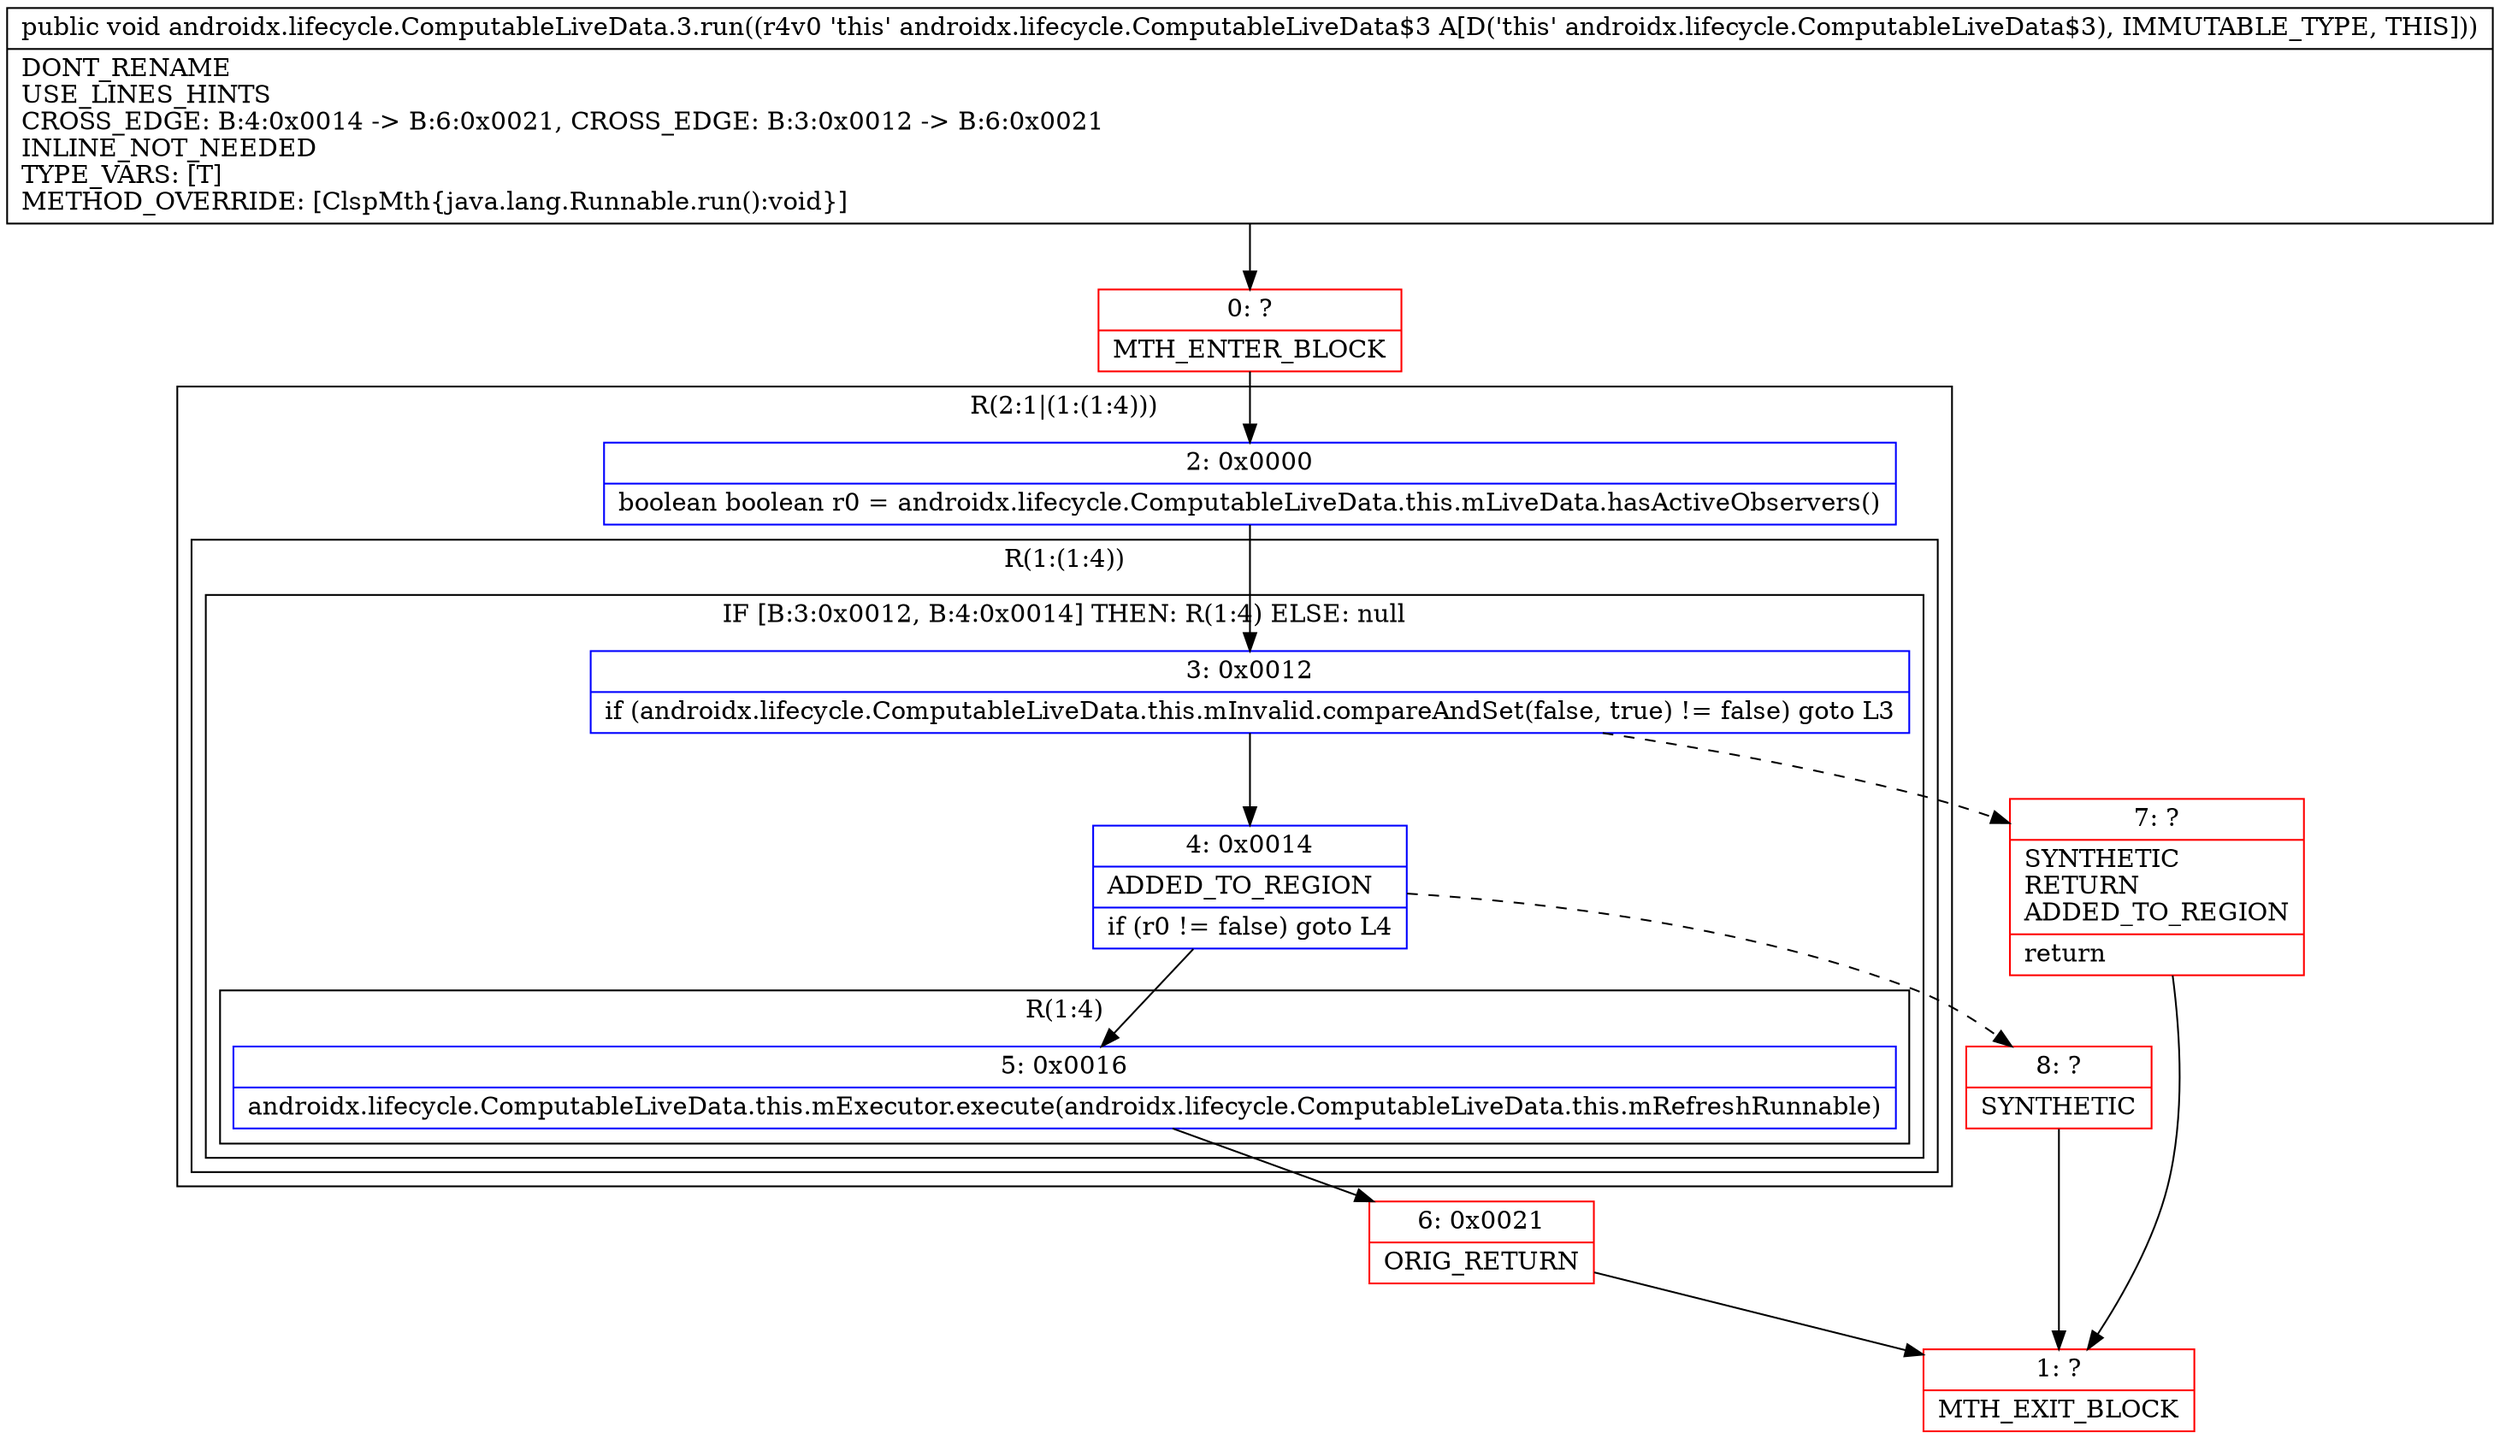 digraph "CFG forandroidx.lifecycle.ComputableLiveData.3.run()V" {
subgraph cluster_Region_1818194220 {
label = "R(2:1|(1:(1:4)))";
node [shape=record,color=blue];
Node_2 [shape=record,label="{2\:\ 0x0000|boolean boolean r0 = androidx.lifecycle.ComputableLiveData.this.mLiveData.hasActiveObservers()\l}"];
subgraph cluster_Region_484900956 {
label = "R(1:(1:4))";
node [shape=record,color=blue];
subgraph cluster_IfRegion_1618987516 {
label = "IF [B:3:0x0012, B:4:0x0014] THEN: R(1:4) ELSE: null";
node [shape=record,color=blue];
Node_3 [shape=record,label="{3\:\ 0x0012|if (androidx.lifecycle.ComputableLiveData.this.mInvalid.compareAndSet(false, true) != false) goto L3\l}"];
Node_4 [shape=record,label="{4\:\ 0x0014|ADDED_TO_REGION\l|if (r0 != false) goto L4\l}"];
subgraph cluster_Region_733034476 {
label = "R(1:4)";
node [shape=record,color=blue];
Node_5 [shape=record,label="{5\:\ 0x0016|androidx.lifecycle.ComputableLiveData.this.mExecutor.execute(androidx.lifecycle.ComputableLiveData.this.mRefreshRunnable)\l}"];
}
}
}
}
Node_0 [shape=record,color=red,label="{0\:\ ?|MTH_ENTER_BLOCK\l}"];
Node_6 [shape=record,color=red,label="{6\:\ 0x0021|ORIG_RETURN\l}"];
Node_1 [shape=record,color=red,label="{1\:\ ?|MTH_EXIT_BLOCK\l}"];
Node_8 [shape=record,color=red,label="{8\:\ ?|SYNTHETIC\l}"];
Node_7 [shape=record,color=red,label="{7\:\ ?|SYNTHETIC\lRETURN\lADDED_TO_REGION\l|return\l}"];
MethodNode[shape=record,label="{public void androidx.lifecycle.ComputableLiveData.3.run((r4v0 'this' androidx.lifecycle.ComputableLiveData$3 A[D('this' androidx.lifecycle.ComputableLiveData$3), IMMUTABLE_TYPE, THIS]))  | DONT_RENAME\lUSE_LINES_HINTS\lCROSS_EDGE: B:4:0x0014 \-\> B:6:0x0021, CROSS_EDGE: B:3:0x0012 \-\> B:6:0x0021\lINLINE_NOT_NEEDED\lTYPE_VARS: [T]\lMETHOD_OVERRIDE: [ClspMth\{java.lang.Runnable.run():void\}]\l}"];
MethodNode -> Node_0;Node_2 -> Node_3;
Node_3 -> Node_4;
Node_3 -> Node_7[style=dashed];
Node_4 -> Node_5;
Node_4 -> Node_8[style=dashed];
Node_5 -> Node_6;
Node_0 -> Node_2;
Node_6 -> Node_1;
Node_8 -> Node_1;
Node_7 -> Node_1;
}

